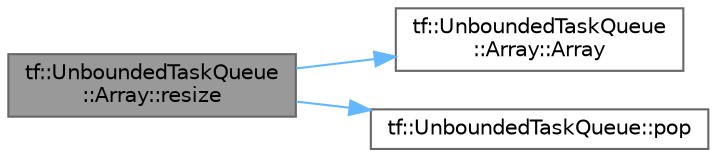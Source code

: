 digraph "tf::UnboundedTaskQueue::Array::resize"
{
 // LATEX_PDF_SIZE
  bgcolor="transparent";
  edge [fontname=Helvetica,fontsize=10,labelfontname=Helvetica,labelfontsize=10];
  node [fontname=Helvetica,fontsize=10,shape=box,height=0.2,width=0.4];
  rankdir="LR";
  Node1 [id="Node000001",label="tf::UnboundedTaskQueue\l::Array::resize",height=0.2,width=0.4,color="gray40", fillcolor="grey60", style="filled", fontcolor="black",tooltip=" "];
  Node1 -> Node2 [id="edge1_Node000001_Node000002",color="steelblue1",style="solid",tooltip=" "];
  Node2 [id="Node000002",label="tf::UnboundedTaskQueue\l::Array::Array",height=0.2,width=0.4,color="grey40", fillcolor="white", style="filled",URL="$structtf_1_1_unbounded_task_queue_1_1_array.html#a6d928f82f712a68167a9bcc0b9a92302",tooltip=" "];
  Node1 -> Node3 [id="edge2_Node000001_Node000003",color="steelblue1",style="solid",tooltip=" "];
  Node3 [id="Node000003",label="tf::UnboundedTaskQueue::pop",height=0.2,width=0.4,color="grey40", fillcolor="white", style="filled",URL="$classtf_1_1_unbounded_task_queue.html#a169eee6096445fe32ae0e34cae629c38",tooltip="pops out an item from the queue"];
}
